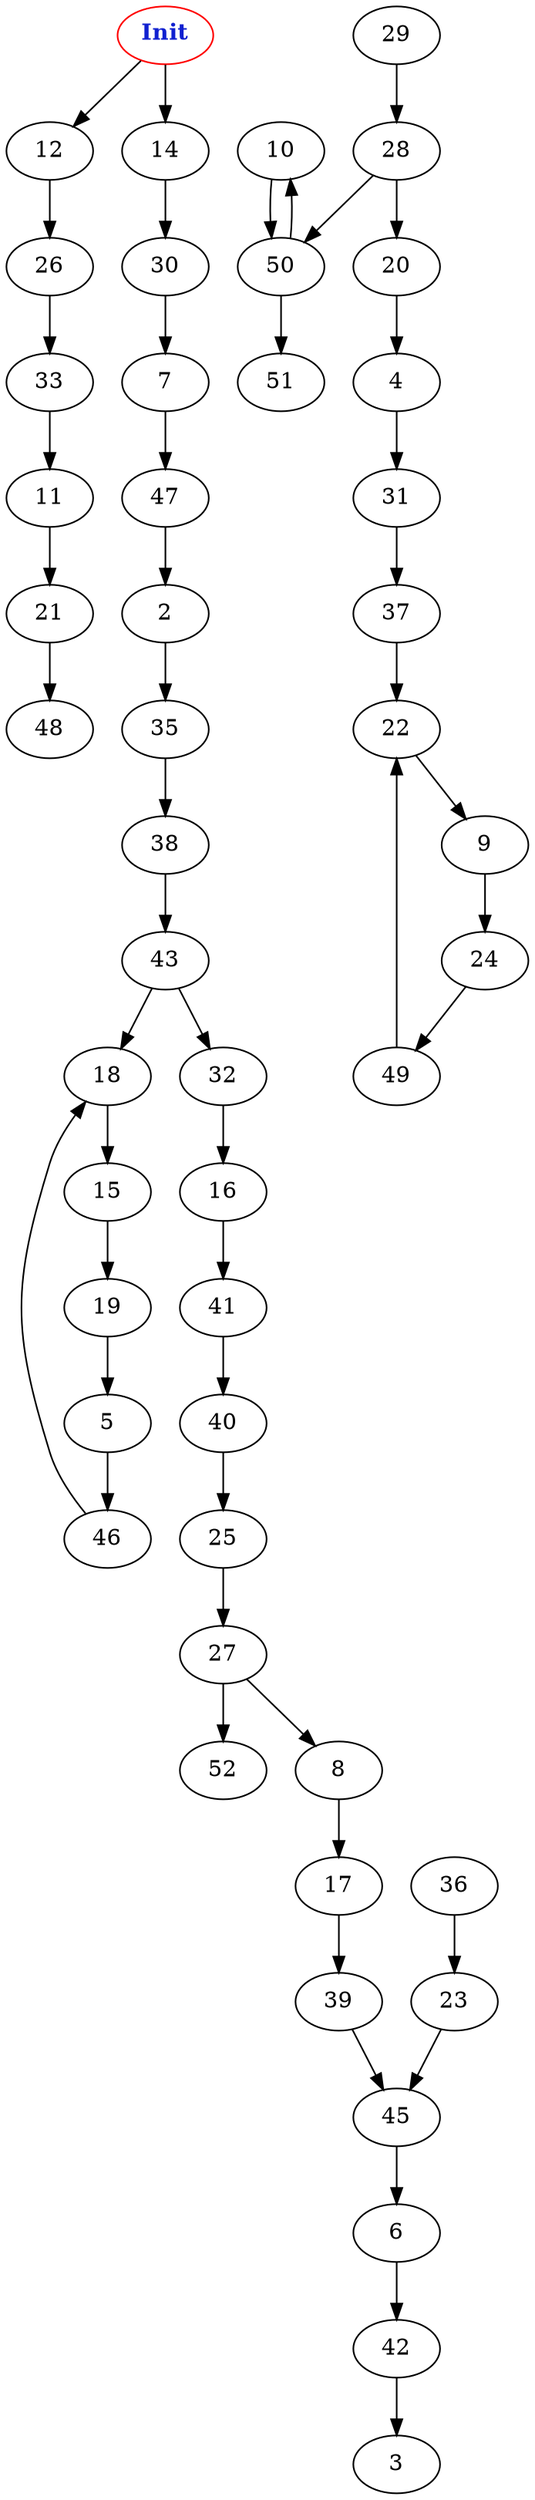 digraph "Perturbed Net Graph with 49 nodes" {
edge ["class"="link-class"]
"0" ["color"="red","label"=<<b>Init</b>>,"fontcolor"="#1020d0"]
"0" -> "12" ["weight"="1.0"]
"0" -> "14" ["weight"="2.0"]
"12" -> "26" ["weight"="5.0"]
"14" -> "30" ["weight"="7.0"]
"5" -> "46" ["weight"="9.0"]
"46" -> "18" ["weight"="1.0"]
"10" -> "50" ["weight"="1.0"]
"50" -> "10" ["weight"="7.0"]
"50" -> "51" ["weight"="2.0"]
"6" -> "42" ["weight"="1.0"]
"42" -> "3" ["weight"="3.0"]
"9" -> "24" ["weight"="9.0"]
"24" -> "49" ["weight"="1.0"]
"41" -> "40" ["weight"="1.0"]
"40" -> "25" ["weight"="5.0"]
"25" -> "27" ["weight"="8.0"]
"27" -> "52" ["weight"="9.0"]
"27" -> "8" ["weight"="6.0"]
"2" -> "35" ["weight"="8.0"]
"35" -> "38" ["weight"="4.0"]
"8" -> "17" ["weight"="6.0"]
"17" -> "39" ["weight"="1.0"]
"4" -> "31" ["weight"="7.0"]
"31" -> "37" ["weight"="5.0"]
"49" -> "22" ["weight"="5.0"]
"37" -> "22" ["weight"="6.0"]
"22" -> "9" ["weight"="1.0"]
"30" -> "7" ["weight"="5.0"]
"20" -> "4" ["weight"="5.0"]
"18" -> "15" ["weight"="8.0"]
"15" -> "19" ["weight"="2.0"]
"19" -> "5" ["weight"="3.0"]
"29" -> "28" ["weight"="1.0"]
"28" -> "20" ["weight"="8.0"]
"28" -> "50" ["weight"="5.0"]
"21" -> "48" ["weight"="5.0"]
"33" -> "11" ["weight"="2.0"]
"11" -> "21" ["weight"="9.0"]
"38" -> "43" ["weight"="1.0"]
"43" -> "18" ["weight"="1.0"]
"43" -> "32" ["weight"="1.0"]
"32" -> "16" ["weight"="6.0"]
"16" -> "41" ["weight"="8.0"]
"45" -> "6" ["weight"="8.0"]
"39" -> "45" ["weight"="2.0"]
"26" -> "33" ["weight"="3.0"]
"7" -> "47" ["weight"="7.0"]
"47" -> "2" ["weight"="9.0"]
"23" -> "45" ["weight"="2.0"]
"36" -> "23" ["weight"="6.0"]
}